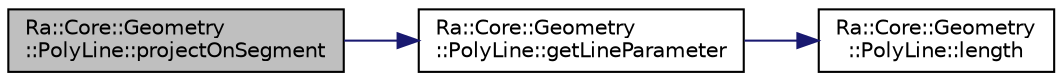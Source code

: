 digraph "Ra::Core::Geometry::PolyLine::projectOnSegment"
{
 // INTERACTIVE_SVG=YES
 // LATEX_PDF_SIZE
  edge [fontname="Helvetica",fontsize="10",labelfontname="Helvetica",labelfontsize="10"];
  node [fontname="Helvetica",fontsize="10",shape=record];
  rankdir="LR";
  Node1 [label="Ra::Core::Geometry\l::PolyLine::projectOnSegment",height=0.2,width=0.4,color="black", fillcolor="grey75", style="filled", fontcolor="black",tooltip=" "];
  Node1 -> Node2 [color="midnightblue",fontsize="10",style="solid",fontname="Helvetica"];
  Node2 [label="Ra::Core::Geometry\l::PolyLine::getLineParameter",height=0.2,width=0.4,color="black", fillcolor="white", style="filled",URL="$classRa_1_1Core_1_1Geometry_1_1PolyLine.html#aae02568a84d24193c5f129f4dd60933c",tooltip=" "];
  Node2 -> Node3 [color="midnightblue",fontsize="10",style="solid",fontname="Helvetica"];
  Node3 [label="Ra::Core::Geometry\l::PolyLine::length",height=0.2,width=0.4,color="black", fillcolor="white", style="filled",URL="$classRa_1_1Core_1_1Geometry_1_1PolyLine.html#ad9ec64926bd98bb0417655c31e639a67",tooltip="Get the total length of the line ."];
}
